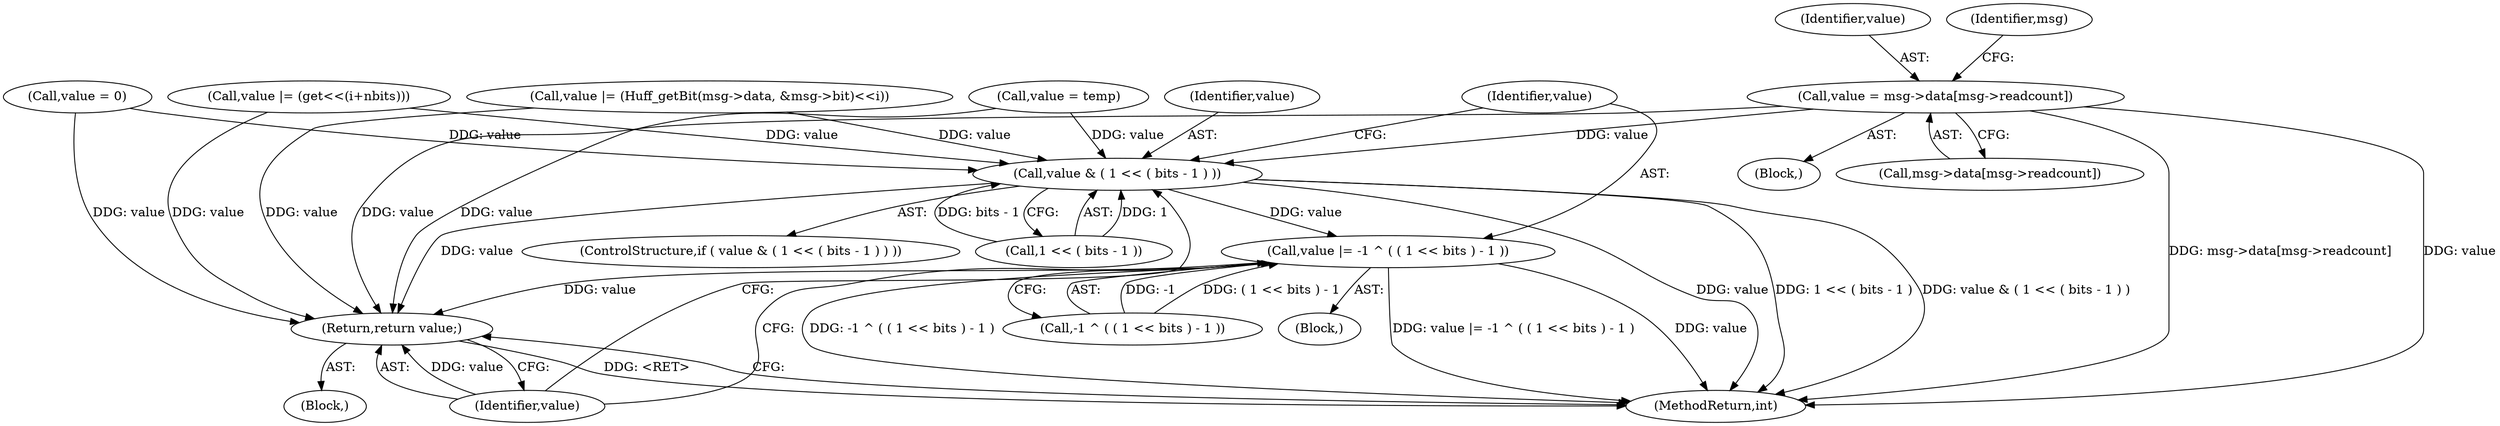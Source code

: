 digraph "0_ioq3_d2b1d124d4055c2fcbe5126863487c52fd58cca1_4@API" {
"1000139" [label="(Call,value = msg->data[msg->readcount])"];
"1000322" [label="(Call,value & ( 1 << ( bits - 1 ) ))"];
"1000330" [label="(Call,value |= -1 ^ ( ( 1 << bits ) - 1 ))"];
"1000340" [label="(Return,return value;)"];
"1000140" [label="(Identifier,value)"];
"1000292" [label="(Call,value |= (get<<(i+nbits)))"];
"1000139" [label="(Call,value = msg->data[msg->readcount])"];
"1000176" [label="(Call,value = temp)"];
"1000323" [label="(Identifier,value)"];
"1000321" [label="(ControlStructure,if ( value & ( 1 << ( bits - 1 ) ) ))"];
"1000329" [label="(Block,)"];
"1000332" [label="(Call,-1 ^ ( ( 1 << bits ) - 1 ))"];
"1000324" [label="(Call,1 << ( bits - 1 ))"];
"1000322" [label="(Call,value & ( 1 << ( bits - 1 ) ))"];
"1000103" [label="(Block,)"];
"1000342" [label="(MethodReturn,int)"];
"1000109" [label="(Call,value = 0)"];
"1000331" [label="(Identifier,value)"];
"1000330" [label="(Call,value |= -1 ^ ( ( 1 << bits ) - 1 ))"];
"1000150" [label="(Identifier,msg)"];
"1000246" [label="(Call,value |= (Huff_getBit(msg->data, &msg->bit)<<i))"];
"1000138" [label="(Block,)"];
"1000340" [label="(Return,return value;)"];
"1000341" [label="(Identifier,value)"];
"1000141" [label="(Call,msg->data[msg->readcount])"];
"1000139" -> "1000138"  [label="AST: "];
"1000139" -> "1000141"  [label="CFG: "];
"1000140" -> "1000139"  [label="AST: "];
"1000141" -> "1000139"  [label="AST: "];
"1000150" -> "1000139"  [label="CFG: "];
"1000139" -> "1000342"  [label="DDG: msg->data[msg->readcount]"];
"1000139" -> "1000342"  [label="DDG: value"];
"1000139" -> "1000322"  [label="DDG: value"];
"1000139" -> "1000340"  [label="DDG: value"];
"1000322" -> "1000321"  [label="AST: "];
"1000322" -> "1000324"  [label="CFG: "];
"1000323" -> "1000322"  [label="AST: "];
"1000324" -> "1000322"  [label="AST: "];
"1000331" -> "1000322"  [label="CFG: "];
"1000341" -> "1000322"  [label="CFG: "];
"1000322" -> "1000342"  [label="DDG: 1 << ( bits - 1 )"];
"1000322" -> "1000342"  [label="DDG: value & ( 1 << ( bits - 1 ) )"];
"1000322" -> "1000342"  [label="DDG: value"];
"1000292" -> "1000322"  [label="DDG: value"];
"1000109" -> "1000322"  [label="DDG: value"];
"1000176" -> "1000322"  [label="DDG: value"];
"1000246" -> "1000322"  [label="DDG: value"];
"1000324" -> "1000322"  [label="DDG: 1"];
"1000324" -> "1000322"  [label="DDG: bits - 1"];
"1000322" -> "1000330"  [label="DDG: value"];
"1000322" -> "1000340"  [label="DDG: value"];
"1000330" -> "1000329"  [label="AST: "];
"1000330" -> "1000332"  [label="CFG: "];
"1000331" -> "1000330"  [label="AST: "];
"1000332" -> "1000330"  [label="AST: "];
"1000341" -> "1000330"  [label="CFG: "];
"1000330" -> "1000342"  [label="DDG: value"];
"1000330" -> "1000342"  [label="DDG: -1 ^ ( ( 1 << bits ) - 1 )"];
"1000330" -> "1000342"  [label="DDG: value |= -1 ^ ( ( 1 << bits ) - 1 )"];
"1000332" -> "1000330"  [label="DDG: -1"];
"1000332" -> "1000330"  [label="DDG: ( 1 << bits ) - 1"];
"1000330" -> "1000340"  [label="DDG: value"];
"1000340" -> "1000103"  [label="AST: "];
"1000340" -> "1000341"  [label="CFG: "];
"1000341" -> "1000340"  [label="AST: "];
"1000342" -> "1000340"  [label="CFG: "];
"1000340" -> "1000342"  [label="DDG: <RET>"];
"1000341" -> "1000340"  [label="DDG: value"];
"1000292" -> "1000340"  [label="DDG: value"];
"1000109" -> "1000340"  [label="DDG: value"];
"1000246" -> "1000340"  [label="DDG: value"];
"1000176" -> "1000340"  [label="DDG: value"];
}
